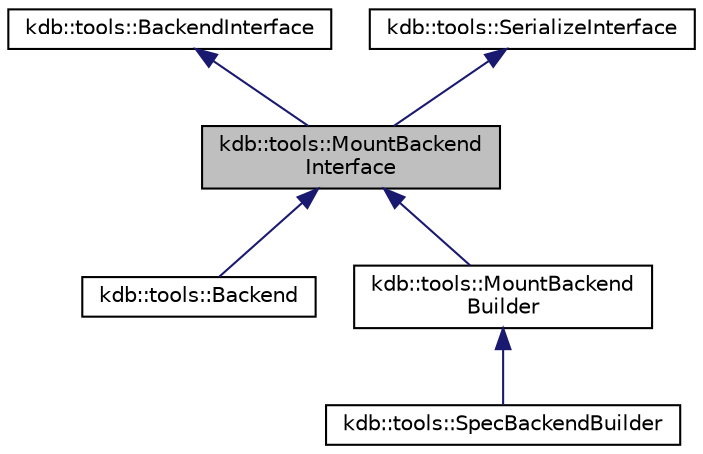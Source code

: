 digraph "kdb::tools::MountBackendInterface"
{
  edge [fontname="Helvetica",fontsize="10",labelfontname="Helvetica",labelfontsize="10"];
  node [fontname="Helvetica",fontsize="10",shape=record];
  Node1 [label="kdb::tools::MountBackend\lInterface",height=0.2,width=0.4,color="black", fillcolor="grey75", style="filled", fontcolor="black"];
  Node2 -> Node1 [dir="back",color="midnightblue",fontsize="10",style="solid",fontname="Helvetica"];
  Node2 [label="kdb::tools::BackendInterface",height=0.2,width=0.4,color="black", fillcolor="white", style="filled",URL="$classkdb_1_1tools_1_1BackendInterface.html",tooltip="Minimal interface to add plugins. "];
  Node3 -> Node1 [dir="back",color="midnightblue",fontsize="10",style="solid",fontname="Helvetica"];
  Node3 [label="kdb::tools::SerializeInterface",height=0.2,width=0.4,color="black", fillcolor="white", style="filled",URL="$classkdb_1_1tools_1_1SerializeInterface.html",tooltip="Interface to serialize a backend. "];
  Node1 -> Node4 [dir="back",color="midnightblue",fontsize="10",style="solid",fontname="Helvetica"];
  Node4 [label="kdb::tools::Backend",height=0.2,width=0.4,color="black", fillcolor="white", style="filled",URL="$classkdb_1_1tools_1_1Backend.html",tooltip="A low-level representation of the backend (= set of plugins) that can be mounted. ..."];
  Node1 -> Node5 [dir="back",color="midnightblue",fontsize="10",style="solid",fontname="Helvetica"];
  Node5 [label="kdb::tools::MountBackend\lBuilder",height=0.2,width=0.4,color="black", fillcolor="white", style="filled",URL="$classkdb_1_1tools_1_1MountBackendBuilder.html",tooltip="High-level functionality to build a mountpoint. "];
  Node5 -> Node6 [dir="back",color="midnightblue",fontsize="10",style="solid",fontname="Helvetica"];
  Node6 [label="kdb::tools::SpecBackendBuilder",height=0.2,width=0.4,color="black", fillcolor="white", style="filled",URL="$classkdb_1_1tools_1_1SpecBackendBuilder.html",tooltip="Build individual backend while reading specification. "];
}
